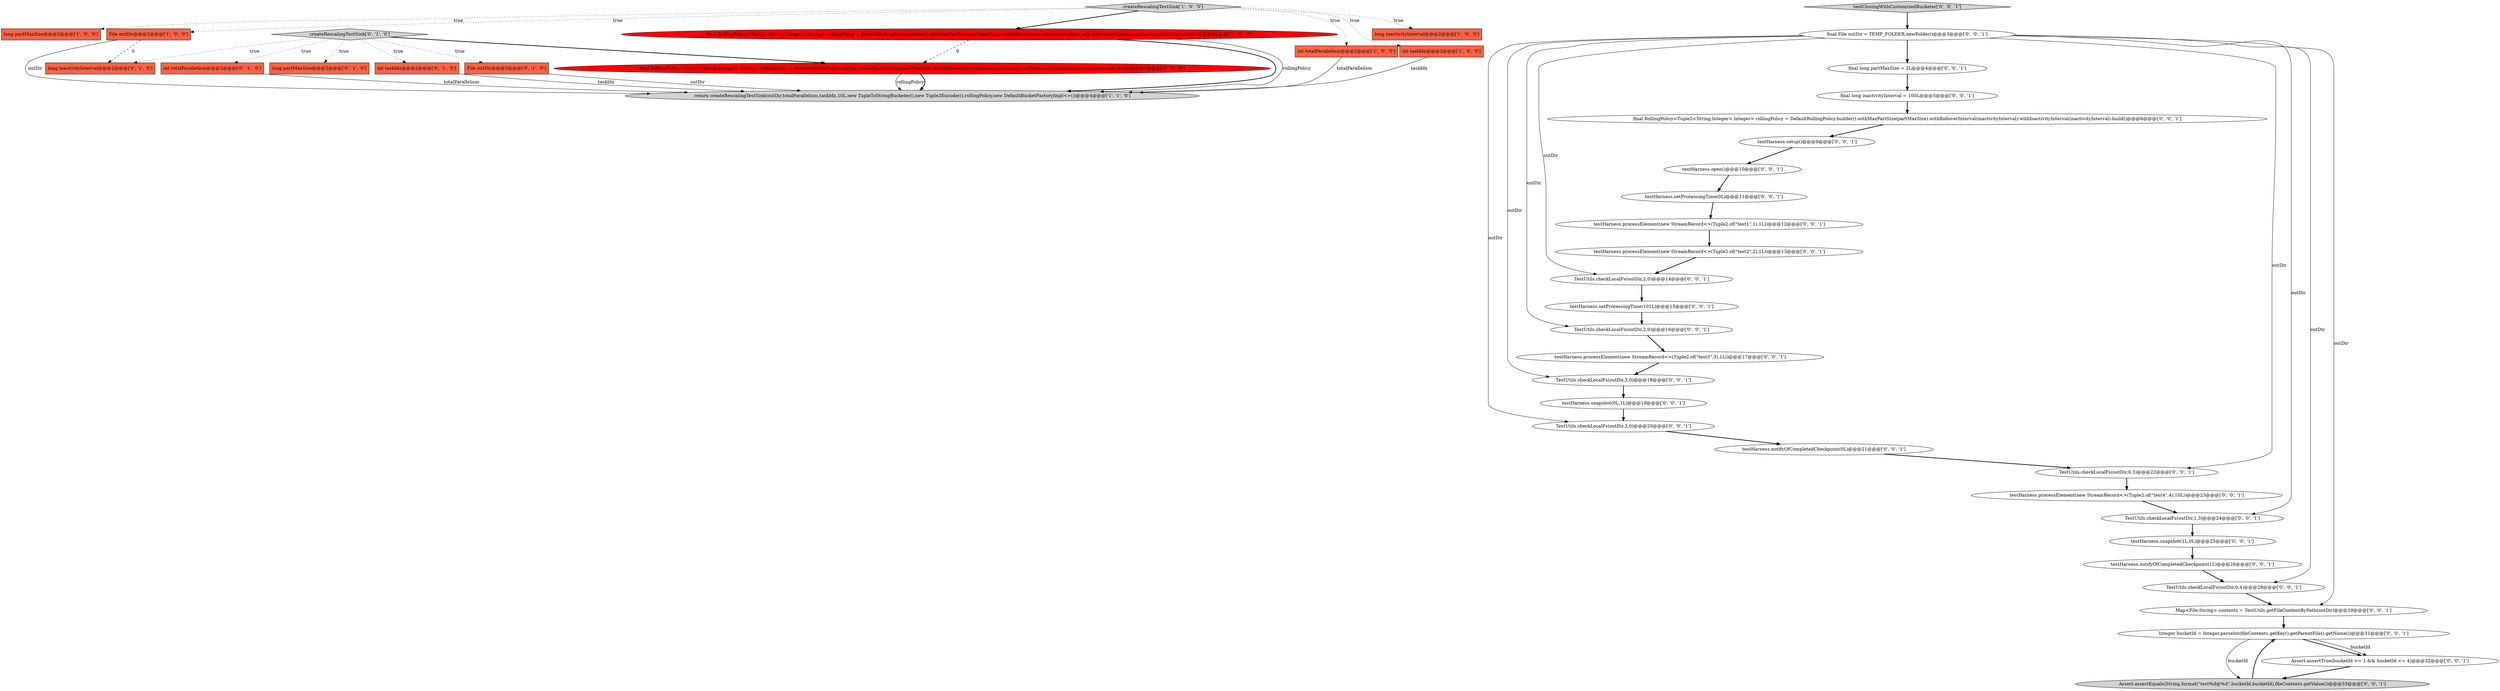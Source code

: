 digraph {
2 [style = filled, label = "long partMaxSize@@@2@@@['1', '0', '0']", fillcolor = tomato, shape = box image = "AAA0AAABBB1BBB"];
9 [style = filled, label = "int taskIdx@@@2@@@['0', '1', '0']", fillcolor = tomato, shape = box image = "AAA0AAABBB2BBB"];
16 [style = filled, label = "testHarness.processElement(new StreamRecord<>(Tuple2.of(\"test1\",1),1L))@@@12@@@['0', '0', '1']", fillcolor = white, shape = ellipse image = "AAA0AAABBB3BBB"];
8 [style = filled, label = "createRescalingTestSink['0', '1', '0']", fillcolor = lightgray, shape = diamond image = "AAA0AAABBB2BBB"];
29 [style = filled, label = "TestUtils.checkLocalFs(outDir,3,0)@@@20@@@['0', '0', '1']", fillcolor = white, shape = ellipse image = "AAA0AAABBB3BBB"];
28 [style = filled, label = "testHarness.setProcessingTime(101L)@@@15@@@['0', '0', '1']", fillcolor = white, shape = ellipse image = "AAA0AAABBB3BBB"];
25 [style = filled, label = "final long inactivityInterval = 100L@@@5@@@['0', '0', '1']", fillcolor = white, shape = ellipse image = "AAA0AAABBB3BBB"];
17 [style = filled, label = "TestUtils.checkLocalFs(outDir,2,0)@@@16@@@['0', '0', '1']", fillcolor = white, shape = ellipse image = "AAA0AAABBB3BBB"];
6 [style = filled, label = "File outDir@@@2@@@['1', '0', '0']", fillcolor = tomato, shape = box image = "AAA1AAABBB1BBB"];
24 [style = filled, label = "final RollingPolicy<Tuple2<String,Integer>,Integer> rollingPolicy = DefaultRollingPolicy.builder().withMaxPartSize(partMaxSize).withRolloverInterval(inactivityInterval).withInactivityInterval(inactivityInterval).build()@@@6@@@['0', '0', '1']", fillcolor = white, shape = ellipse image = "AAA0AAABBB3BBB"];
3 [style = filled, label = "createRescalingTestSink['1', '0', '0']", fillcolor = lightgray, shape = diamond image = "AAA0AAABBB1BBB"];
31 [style = filled, label = "Assert.assertEquals(String.format(\"test%d@%d\",bucketId,bucketId),fileContents.getValue())@@@33@@@['0', '0', '1']", fillcolor = lightgray, shape = ellipse image = "AAA0AAABBB3BBB"];
11 [style = filled, label = "long partMaxSize@@@2@@@['0', '1', '0']", fillcolor = tomato, shape = box image = "AAA0AAABBB2BBB"];
14 [style = filled, label = "long inactivityInterval@@@2@@@['0', '1', '0']", fillcolor = tomato, shape = box image = "AAA1AAABBB2BBB"];
34 [style = filled, label = "testHarness.processElement(new StreamRecord<>(Tuple2.of(\"test4\",4),10L))@@@23@@@['0', '0', '1']", fillcolor = white, shape = ellipse image = "AAA0AAABBB3BBB"];
23 [style = filled, label = "testHarness.snapshot(0L,1L)@@@19@@@['0', '0', '1']", fillcolor = white, shape = ellipse image = "AAA0AAABBB3BBB"];
21 [style = filled, label = "testHarness.setProcessingTime(0L)@@@11@@@['0', '0', '1']", fillcolor = white, shape = ellipse image = "AAA0AAABBB3BBB"];
27 [style = filled, label = "final File outDir = TEMP_FOLDER.newFolder()@@@3@@@['0', '0', '1']", fillcolor = white, shape = ellipse image = "AAA0AAABBB3BBB"];
30 [style = filled, label = "TestUtils.checkLocalFs(outDir,0,3)@@@22@@@['0', '0', '1']", fillcolor = white, shape = ellipse image = "AAA0AAABBB3BBB"];
10 [style = filled, label = "File outDir@@@2@@@['0', '1', '0']", fillcolor = tomato, shape = box image = "AAA0AAABBB2BBB"];
19 [style = filled, label = "TestUtils.checkLocalFs(outDir,2,0)@@@14@@@['0', '0', '1']", fillcolor = white, shape = ellipse image = "AAA0AAABBB3BBB"];
38 [style = filled, label = "testHarness.setup()@@@9@@@['0', '0', '1']", fillcolor = white, shape = ellipse image = "AAA0AAABBB3BBB"];
33 [style = filled, label = "TestUtils.checkLocalFs(outDir,1,3)@@@24@@@['0', '0', '1']", fillcolor = white, shape = ellipse image = "AAA0AAABBB3BBB"];
39 [style = filled, label = "testHarness.processElement(new StreamRecord<>(Tuple2.of(\"test2\",2),1L))@@@13@@@['0', '0', '1']", fillcolor = white, shape = ellipse image = "AAA0AAABBB3BBB"];
12 [style = filled, label = "final RollingPolicy<Tuple2<String,Integer>,String> rollingPolicy = DefaultRollingPolicy.builder().withMaxPartSize(partMaxSize).withRolloverInterval(inactivityInterval).withInactivityInterval(inactivityInterval).build()@@@3@@@['0', '1', '0']", fillcolor = red, shape = ellipse image = "AAA1AAABBB2BBB"];
26 [style = filled, label = "testHarness.snapshot(1L,0L)@@@25@@@['0', '0', '1']", fillcolor = white, shape = ellipse image = "AAA0AAABBB3BBB"];
5 [style = filled, label = "int totalParallelism@@@2@@@['1', '0', '0']", fillcolor = tomato, shape = box image = "AAA0AAABBB1BBB"];
22 [style = filled, label = "Assert.assertTrue(bucketId >= 1 && bucketId <= 4)@@@32@@@['0', '0', '1']", fillcolor = white, shape = ellipse image = "AAA0AAABBB3BBB"];
7 [style = filled, label = "final RollingPolicy<Tuple2<String,Integer>,String> rollingPolicy = DefaultRollingPolicy.builder().withMaxPartSize(partMaxSize).withRolloverInterval(inactivityInterval).withInactivityInterval(inactivityInterval).build()@@@3@@@['1', '0', '0']", fillcolor = red, shape = ellipse image = "AAA1AAABBB1BBB"];
1 [style = filled, label = "long inactivityInterval@@@2@@@['1', '0', '0']", fillcolor = tomato, shape = box image = "AAA0AAABBB1BBB"];
4 [style = filled, label = "return createRescalingTestSink(outDir,totalParallelism,taskIdx,10L,new TupleToStringBucketer(),new Tuple2Encoder(),rollingPolicy,new DefaultBucketFactoryImpl<>())@@@4@@@['1', '1', '0']", fillcolor = lightgray, shape = ellipse image = "AAA0AAABBB1BBB"];
41 [style = filled, label = "Map<File,String> contents = TestUtils.getFileContentByPath(outDir)@@@29@@@['0', '0', '1']", fillcolor = white, shape = ellipse image = "AAA0AAABBB3BBB"];
37 [style = filled, label = "testHarness.notifyOfCompletedCheckpoint(1L)@@@26@@@['0', '0', '1']", fillcolor = white, shape = ellipse image = "AAA0AAABBB3BBB"];
15 [style = filled, label = "testHarness.notifyOfCompletedCheckpoint(0L)@@@21@@@['0', '0', '1']", fillcolor = white, shape = ellipse image = "AAA0AAABBB3BBB"];
36 [style = filled, label = "testHarness.open()@@@10@@@['0', '0', '1']", fillcolor = white, shape = ellipse image = "AAA0AAABBB3BBB"];
0 [style = filled, label = "int taskIdx@@@2@@@['1', '0', '0']", fillcolor = tomato, shape = box image = "AAA0AAABBB1BBB"];
18 [style = filled, label = "final long partMaxSize = 2L@@@4@@@['0', '0', '1']", fillcolor = white, shape = ellipse image = "AAA0AAABBB3BBB"];
20 [style = filled, label = "Integer bucketId = Integer.parseInt(fileContents.getKey().getParentFile().getName())@@@31@@@['0', '0', '1']", fillcolor = white, shape = ellipse image = "AAA0AAABBB3BBB"];
40 [style = filled, label = "testClosingWithCustomizedBucketer['0', '0', '1']", fillcolor = lightgray, shape = diamond image = "AAA0AAABBB3BBB"];
13 [style = filled, label = "int totalParallelism@@@2@@@['0', '1', '0']", fillcolor = tomato, shape = box image = "AAA0AAABBB2BBB"];
32 [style = filled, label = "TestUtils.checkLocalFs(outDir,0,4)@@@28@@@['0', '0', '1']", fillcolor = white, shape = ellipse image = "AAA0AAABBB3BBB"];
42 [style = filled, label = "testHarness.processElement(new StreamRecord<>(Tuple2.of(\"test3\",3),1L))@@@17@@@['0', '0', '1']", fillcolor = white, shape = ellipse image = "AAA0AAABBB3BBB"];
35 [style = filled, label = "TestUtils.checkLocalFs(outDir,3,0)@@@18@@@['0', '0', '1']", fillcolor = white, shape = ellipse image = "AAA0AAABBB3BBB"];
27->29 [style = solid, label="outDir"];
27->18 [style = bold, label=""];
27->19 [style = solid, label="outDir"];
39->19 [style = bold, label=""];
29->15 [style = bold, label=""];
12->4 [style = solid, label="rollingPolicy"];
27->35 [style = solid, label="outDir"];
27->33 [style = solid, label="outDir"];
3->2 [style = dotted, label="true"];
34->33 [style = bold, label=""];
22->31 [style = bold, label=""];
20->31 [style = solid, label="bucketId"];
38->36 [style = bold, label=""];
24->38 [style = bold, label=""];
30->34 [style = bold, label=""];
15->30 [style = bold, label=""];
7->4 [style = bold, label=""];
8->10 [style = dotted, label="true"];
3->6 [style = dotted, label="true"];
6->14 [style = dashed, label="0"];
17->42 [style = bold, label=""];
27->32 [style = solid, label="outDir"];
41->20 [style = bold, label=""];
27->41 [style = solid, label="outDir"];
33->26 [style = bold, label=""];
20->22 [style = bold, label=""];
42->35 [style = bold, label=""];
23->29 [style = bold, label=""];
7->4 [style = solid, label="rollingPolicy"];
36->21 [style = bold, label=""];
25->24 [style = bold, label=""];
35->23 [style = bold, label=""];
9->4 [style = solid, label="taskIdx"];
10->4 [style = solid, label="outDir"];
3->5 [style = dotted, label="true"];
6->4 [style = solid, label="outDir"];
12->4 [style = bold, label=""];
3->7 [style = bold, label=""];
40->27 [style = bold, label=""];
8->14 [style = dotted, label="true"];
3->0 [style = dotted, label="true"];
18->25 [style = bold, label=""];
8->12 [style = bold, label=""];
21->16 [style = bold, label=""];
28->17 [style = bold, label=""];
37->32 [style = bold, label=""];
27->17 [style = solid, label="outDir"];
26->37 [style = bold, label=""];
16->39 [style = bold, label=""];
32->41 [style = bold, label=""];
8->11 [style = dotted, label="true"];
8->13 [style = dotted, label="true"];
7->12 [style = dashed, label="0"];
5->4 [style = solid, label="totalParallelism"];
19->28 [style = bold, label=""];
8->9 [style = dotted, label="true"];
31->20 [style = bold, label=""];
13->4 [style = solid, label="totalParallelism"];
3->1 [style = dotted, label="true"];
27->30 [style = solid, label="outDir"];
0->4 [style = solid, label="taskIdx"];
20->22 [style = solid, label="bucketId"];
}
